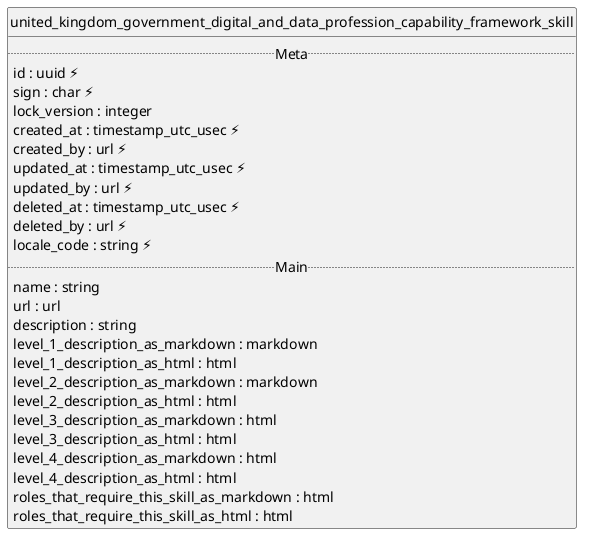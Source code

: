@startuml uml
skinparam monochrome true
skinparam linetype ortho
hide circle

entity united_kingdom_government_digital_and_data_profession_capability_framework_skill {
  .. Meta ..
  id : uuid ⚡
  sign : char ⚡
  lock_version : integer
  created_at : timestamp_utc_usec ⚡
  created_by : url ⚡
  updated_at : timestamp_utc_usec ⚡
  updated_by : url ⚡
  deleted_at : timestamp_utc_usec ⚡
  deleted_by : url ⚡
  locale_code : string ⚡
  .. Main ..
  name : string
  url : url
  description : string
  level_1_description_as_markdown : markdown
  level_1_description_as_html : html
  level_2_description_as_markdown : markdown
  level_2_description_as_html : html
  level_3_description_as_markdown : html
  level_3_description_as_html : html
  level_4_description_as_markdown : html
  level_4_description_as_html : html
  roles_that_require_this_skill_as_markdown : html
  roles_that_require_this_skill_as_html : html
}

@enduml

